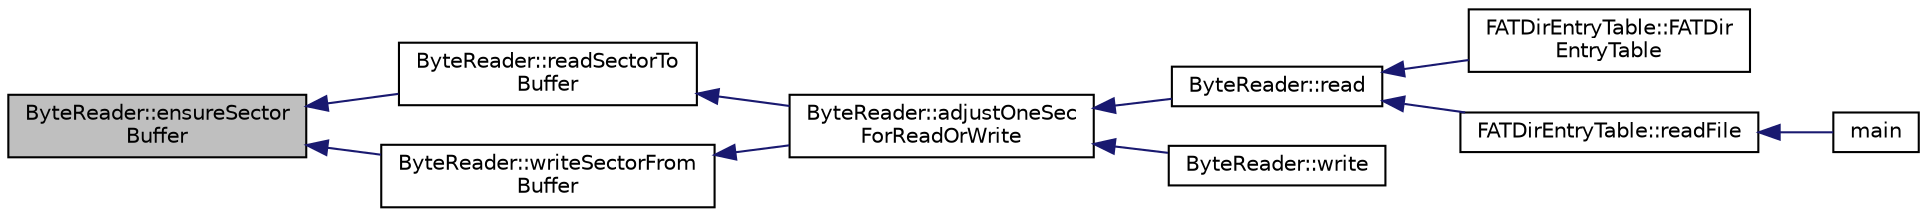 digraph "ByteReader::ensureSectorBuffer"
{
  edge [fontname="Helvetica",fontsize="10",labelfontname="Helvetica",labelfontsize="10"];
  node [fontname="Helvetica",fontsize="10",shape=record];
  rankdir="LR";
  Node31 [label="ByteReader::ensureSector\lBuffer",height=0.2,width=0.4,color="black", fillcolor="grey75", style="filled", fontcolor="black"];
  Node31 -> Node32 [dir="back",color="midnightblue",fontsize="10",style="solid",fontname="Helvetica"];
  Node32 [label="ByteReader::readSectorTo\lBuffer",height=0.2,width=0.4,color="black", fillcolor="white", style="filled",URL="$d7/d5d/class_byte_reader.html#a7fd066c1c7cea475b523c0c837c58aeb"];
  Node32 -> Node33 [dir="back",color="midnightblue",fontsize="10",style="solid",fontname="Helvetica"];
  Node33 [label="ByteReader::adjustOneSec\lForReadOrWrite",height=0.2,width=0.4,color="black", fillcolor="white", style="filled",URL="$d7/d5d/class_byte_reader.html#a585bc2928b9494defbcefb1bbdf40b08"];
  Node33 -> Node34 [dir="back",color="midnightblue",fontsize="10",style="solid",fontname="Helvetica"];
  Node34 [label="ByteReader::read",height=0.2,width=0.4,color="black", fillcolor="white", style="filled",URL="$d7/d5d/class_byte_reader.html#a9e6ad4f5b375383bc4b8de2e41c39a19"];
  Node34 -> Node35 [dir="back",color="midnightblue",fontsize="10",style="solid",fontname="Helvetica"];
  Node35 [label="FATDirEntryTable::FATDir\lEntryTable",height=0.2,width=0.4,color="black", fillcolor="white", style="filled",URL="$d9/d43/class_f_a_t_dir_entry_table.html#ae905cdc329bb292d29e7aa3ceae32f92"];
  Node34 -> Node36 [dir="back",color="midnightblue",fontsize="10",style="solid",fontname="Helvetica"];
  Node36 [label="FATDirEntryTable::readFile",height=0.2,width=0.4,color="black", fillcolor="white", style="filled",URL="$d9/d43/class_f_a_t_dir_entry_table.html#a9530e4a8c8ac7be7dd5cf578acef39c9"];
  Node36 -> Node37 [dir="back",color="midnightblue",fontsize="10",style="solid",fontname="Helvetica"];
  Node37 [label="main",height=0.2,width=0.4,color="black", fillcolor="white", style="filled",URL="$d2/d27/main__fat__test_8cpp.html#ae66f6b31b5ad750f1fe042a706a4e3d4"];
  Node33 -> Node38 [dir="back",color="midnightblue",fontsize="10",style="solid",fontname="Helvetica"];
  Node38 [label="ByteReader::write",height=0.2,width=0.4,color="black", fillcolor="white", style="filled",URL="$d7/d5d/class_byte_reader.html#abbbd51a3647476fa306d5b58c132d7b9"];
  Node31 -> Node39 [dir="back",color="midnightblue",fontsize="10",style="solid",fontname="Helvetica"];
  Node39 [label="ByteReader::writeSectorFrom\lBuffer",height=0.2,width=0.4,color="black", fillcolor="white", style="filled",URL="$d7/d5d/class_byte_reader.html#af3f8cf7d5bd0c2dd58efc91c5795b051"];
  Node39 -> Node33 [dir="back",color="midnightblue",fontsize="10",style="solid",fontname="Helvetica"];
}
